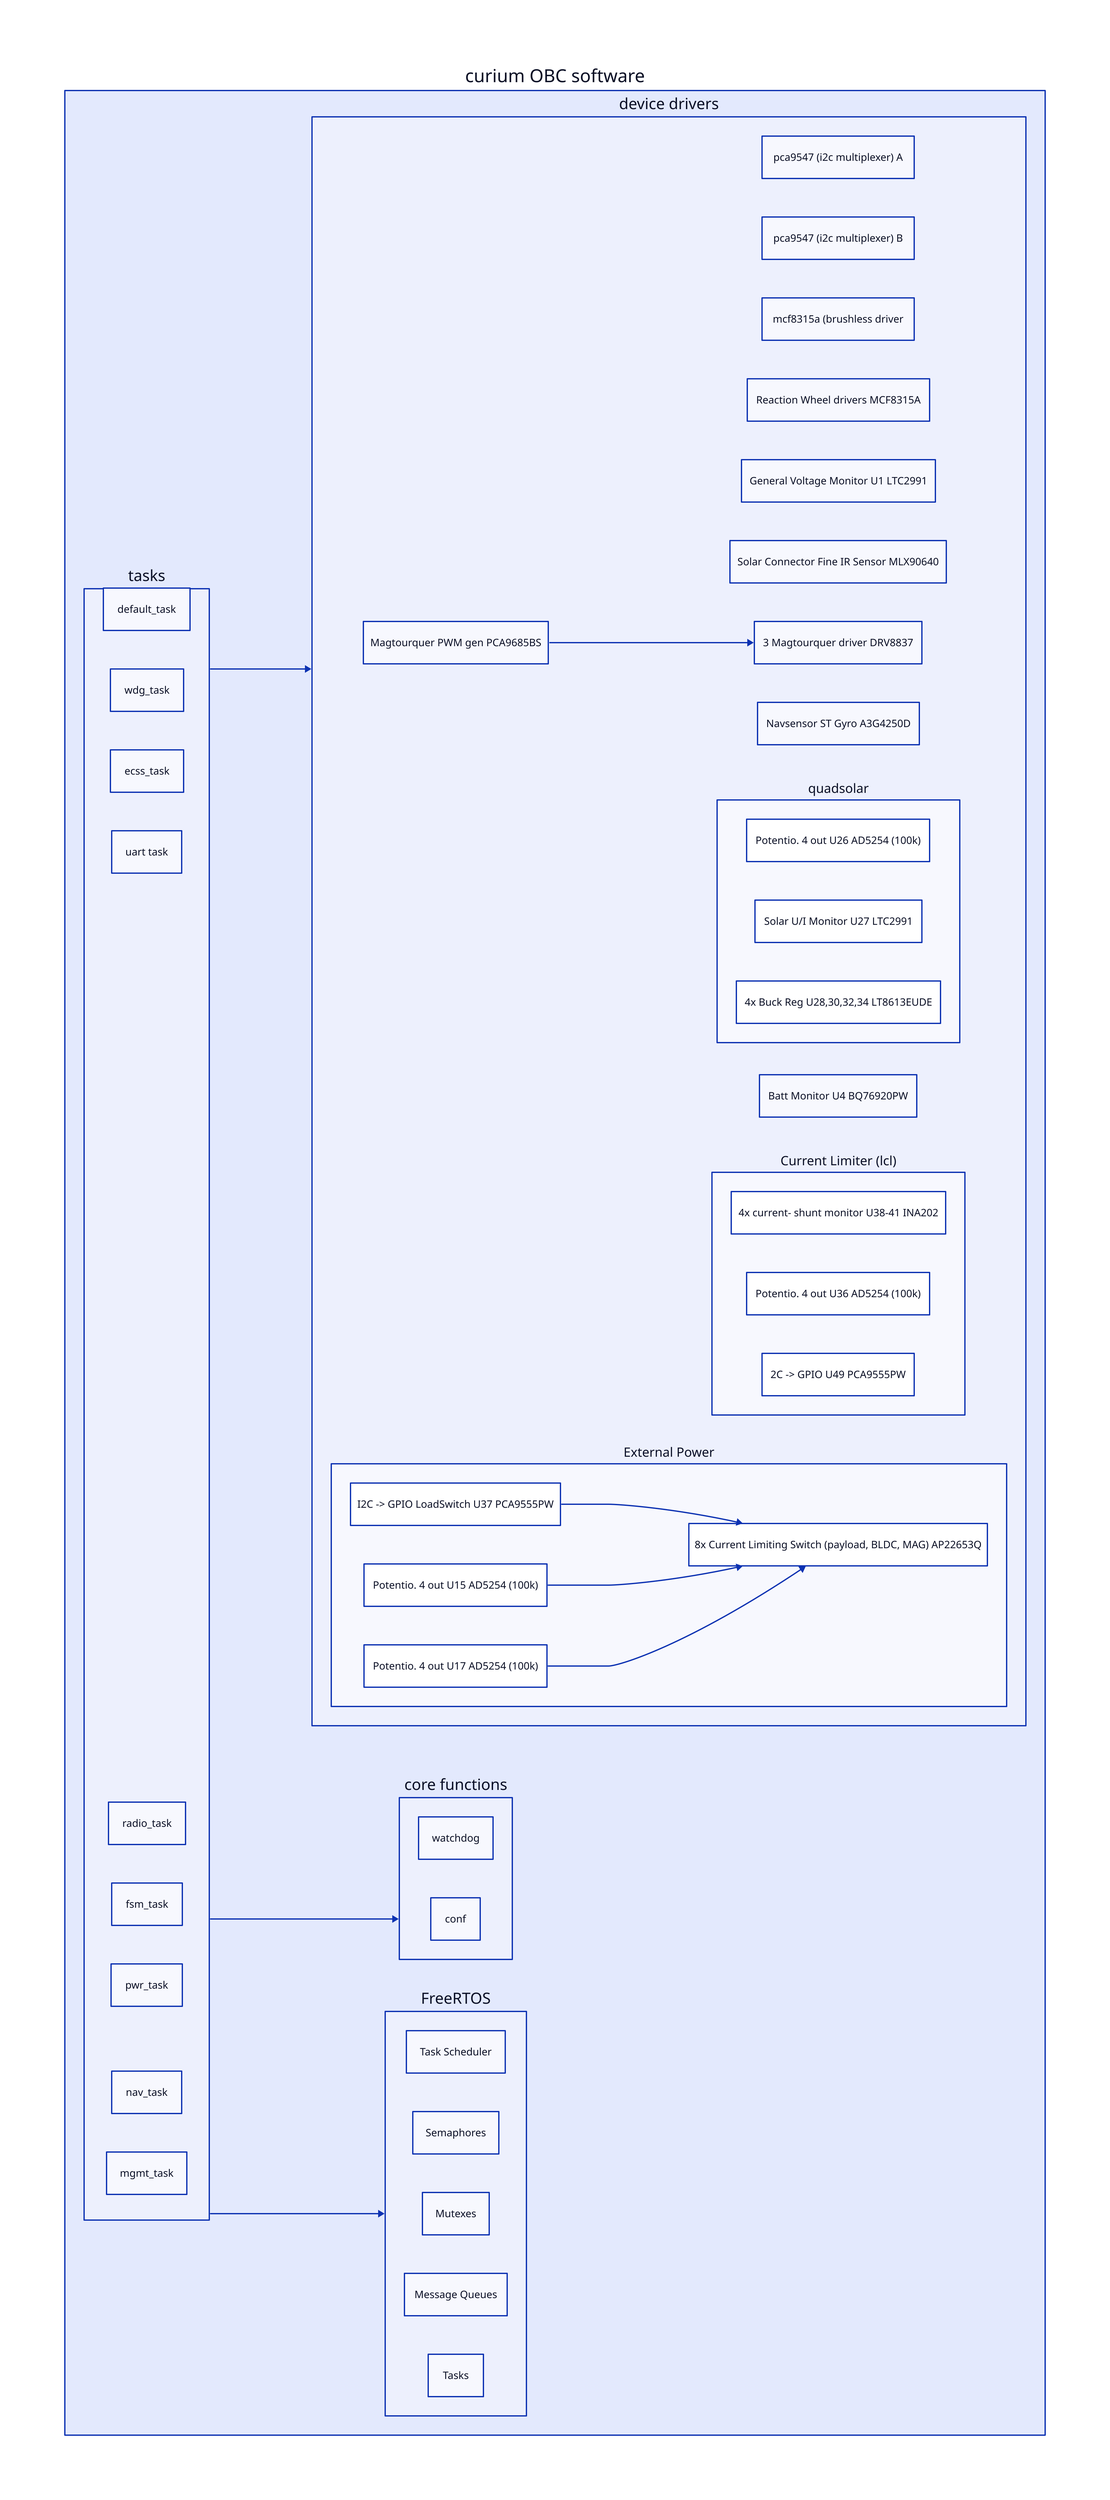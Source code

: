 direction: right
"curium OBC software": {
  "device drivers": {
    "pca9547 (i2c multiplexer) A"
    "pca9547 (i2c multiplexer) B"
    "mcf8315a (brushless driver"
    "Reaction Wheel drivers MCF8315A"
    "General Voltage Monitor U1 LTC2991"
    "Solar Connector Fine IR Sensor MLX90640"
    "Magtourquer PWM gen PCA9685BS" -> "3 Magtourquer driver DRV8837"
    "Navsensor ST Gyro A3G4250D"
    "quadsolar": {
      "Potentio. 4 out U26 AD5254 (100k)"
      "Solar U/I Monitor U27 LTC2991"
      "4x Buck Reg U28,30,32,34 LT8613EUDE"
    }
    "Batt Monitor U4 BQ76920PW"
    "Current Limiter (lcl)": {
      "4x current- shunt monitor U38-41 INA202"
      "Potentio. 4 out U36 AD5254 (100k)"
      "2C -> GPIO U49 PCA9555PW"
    }
    "External Power": {
      "I2C -> GPIO LoadSwitch U37 PCA9555PW" -> limiter
      "Potentio. 4 out U15 AD5254 (100k)" -> limiter
      "Potentio. 4 out U17 AD5254 (100k)" -> limiter
      limiter: "8x Current Limiting Switch (payload, BLDC, MAG) AP22653Q"
    }
  }
  "core functions": {
    "watchdog"
    "conf"
  }
  "tasks": {
    "default_task"
    "wdg_task"
    "ecss_task"
    "uart task"
    "radio_task"
    "fsm_task"
    "pwr_task"
    "nav_task"
    "mgmt_task"
  }
  "FreeRTOS": {
    "Task Scheduler"
    "Semaphores"
    "Mutexes"
    "Message Queues"
    "Tasks"
  }
  "tasks" -> "FreeRTOS"
  "tasks" -> "device drivers"
  "tasks" -> "core functions"
}
